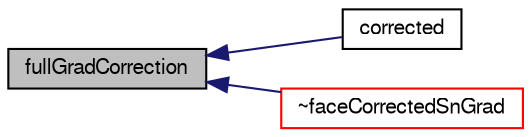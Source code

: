 digraph "fullGradCorrection"
{
  bgcolor="transparent";
  edge [fontname="FreeSans",fontsize="10",labelfontname="FreeSans",labelfontsize="10"];
  node [fontname="FreeSans",fontsize="10",shape=record];
  rankdir="LR";
  Node1577 [label="fullGradCorrection",height=0.2,width=0.4,color="black", fillcolor="grey75", style="filled", fontcolor="black"];
  Node1577 -> Node1578 [dir="back",color="midnightblue",fontsize="10",style="solid",fontname="FreeSans"];
  Node1578 [label="corrected",height=0.2,width=0.4,color="black",URL="$a22598.html#a09ea734bf81e6dc77b1347909d536fc1",tooltip="Return true if this scheme uses an explicit correction. "];
  Node1577 -> Node1579 [dir="back",color="midnightblue",fontsize="10",style="solid",fontname="FreeSans"];
  Node1579 [label="~faceCorrectedSnGrad",height=0.2,width=0.4,color="red",URL="$a22598.html#ae0a076b59ab49adb8c81656cd0cf774c",tooltip="Destructor. "];
}

